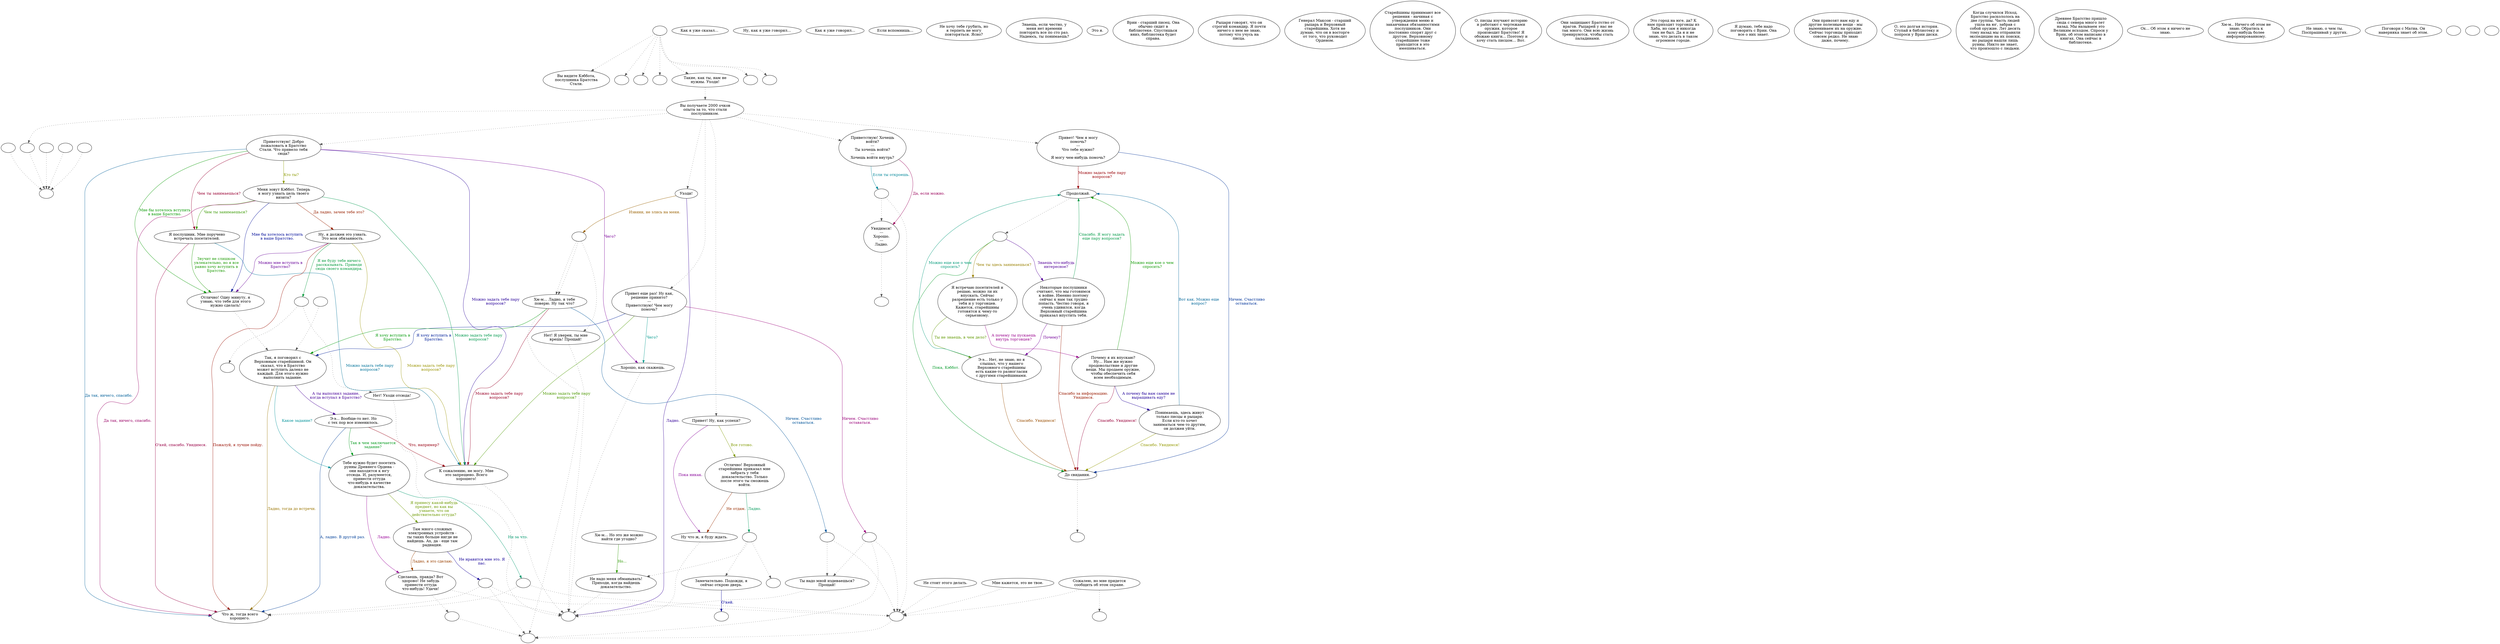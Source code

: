digraph cabbot {
  "start" [style=filled       fillcolor="#FFFFFF"       color="#000000"]
  "start" -> "look_at_p_proc" [style=dotted color="#555555"]
  "start" -> "damage_p_proc" [style=dotted color="#555555"]
  "start" -> "pickup_p_proc" [style=dotted color="#555555"]
  "start" -> "time_p_proc" [style=dotted color="#555555"]
  "start" -> "talk_p_proc" [style=dotted color="#555555"]
  "start" -> "critter_p_proc" [style=dotted color="#555555"]
  "start" -> "destroy_p_proc" [style=dotted color="#555555"]
  "start" [label=""]
  "do_dialogue" [style=filled       fillcolor="#FFFFFF"       color="#000000"]
  "do_dialogue" -> "get_reaction" [style=dotted color="#555555"]
  "do_dialogue" -> "cabbot24" [style=dotted color="#555555"]
  "do_dialogue" -> "cabbot36" [style=dotted color="#555555"]
  "do_dialogue" -> "cabbot33" [style=dotted color="#555555"]
  "do_dialogue" -> "cabbot19" [style=dotted color="#555555"]
  "do_dialogue" -> "cabbot21" [style=dotted color="#555555"]
  "do_dialogue" -> "cabbot01" [style=dotted color="#555555"]
  "do_dialogue" [label="Вы получаете 2000 очков\nопыта за то, что стали\nпослушником."]
  "cabbot01" [style=filled       fillcolor="#FFFFFF"       color="#000000"]
  "cabbot01" [label="Приветствую! Добро\nпожаловать в Братство\nСтали. Что привело тебя\nсюда?"]
  "cabbot01" -> "cabbot17" [label="Можно задать тебе пару\nвопросов?" color="#270099" fontcolor="#270099"]
  "cabbot01" -> "cabbot04" [label="Мне бы хотелось вступить\nв ваше Братство." color="#059900" fontcolor="#059900"]
  "cabbot01" -> "cabbot12" [label="Чем ты занимаешься?" color="#990032" fontcolor="#990032"]
  "cabbot01" -> "cabbot10" [label="Да так, ничего, спасибо." color="#005F99" fontcolor="#005F99"]
  "cabbot01" -> "cabbot02" [label="Кто ты?" color="#8B9900" fontcolor="#8B9900"]
  "cabbot01" -> "cabbot46" [label="Чего?" color="#7A0099" fontcolor="#7A0099"]
  "cabbot02" [style=filled       fillcolor="#FFFFFF"       color="#000000"]
  "cabbot02" [label="Меня зовут Кэббот. Теперь\nя могу узнать цель твоего\nвизита?"]
  "cabbot02" -> "cabbot17" [label="Можно задать тебе пару\nвопросов?" color="#00994D" fontcolor="#00994D"]
  "cabbot02" -> "cabbot16" [label="Да ладно, зачем тебе это?" color="#992100" fontcolor="#992100"]
  "cabbot02" -> "cabbot04" [label="Мне бы хотелось вступить\nв ваше Братство." color="#000C99" fontcolor="#000C99"]
  "cabbot02" -> "cabbot12" [label="Чем ты занимаешься?" color="#389900" fontcolor="#389900"]
  "cabbot02" -> "cabbot10" [label="Да так, ничего, спасибо." color="#990065" fontcolor="#990065"]
  "cabbot04" [style=filled       fillcolor="#FFFFFF"       color="#000000"]
  "cabbot04" -> "cabbot05" [style=dotted color="#555555"]
  "cabbot04" [label="Отлично! Одну минуту, я\nузнаю, что тебе для этого\nнужно сделать!"]
  "cabbot05" [style=filled       fillcolor="#FFFFFF"       color="#000000"]
  "cabbot05" [label="Так, я поговорил с\nВерховным старейшиной. Он\nсказал, что в Братство\nможет вступить далеко не\nкаждый. Для этого нужно\nвыполнить задание."]
  "cabbot05" -> "cabbot06" [label="Какое задание?" color="#009299" fontcolor="#009299"]
  "cabbot05" -> "cabbot10" [label="Ладно, тогда до встречи." color="#997400" fontcolor="#997400"]
  "cabbot05" -> "cabbot05a" [label="А ты выполнял задание,\nкогда вступал в Братство?" color="#470099" fontcolor="#470099"]
  "cabbot05a" [style=filled       fillcolor="#FFFFFF"       color="#000000"]
  "cabbot05a" [label="Э-э... Вообще-то нет. Но\nс тех пор все изменилось."]
  "cabbot05a" -> "cabbot06" [label="Так в чем заключается\nзадание?" color="#00991A" fontcolor="#00991A"]
  "cabbot05a" -> "cabbot17" [label="Что, например?" color="#990012" fontcolor="#990012"]
  "cabbot05a" -> "cabbot10" [label="А, ладно. В другой раз." color="#003F99" fontcolor="#003F99"]
  "cabbot06" [style=filled       fillcolor="#FFFFFF"       color="#000000"]
  "cabbot06" [label="Тебе нужно будет посетить\nруины Древнего Ордена -\nони находятся к югу\nотсюда. И, разумеется,\nпринести оттуда\nчто-нибудь в качестве\nдоказательства."]
  "cabbot06" -> "cabbot07" [label="Я принесу какой-нибудь\nпредмет, но как вы\nузнаете, что он\nдействительно оттуда?" color="#6C9900" fontcolor="#6C9900"]
  "cabbot06" -> "cabbot09" [label="Ладно." color="#990098" fontcolor="#990098"]
  "cabbot06" -> "cabbot06a" [label="Ни за что." color="#00996D" fontcolor="#00996D"]
  "cabbot07" [style=filled       fillcolor="#FFFFFF"       color="#000000"]
  "cabbot07" [label="Там много сложных\nэлектронных устройств -\nты таких больше нигде не\nнайдешь. Ах, да - еще там\nрадиация."]
  "cabbot07" -> "cabbot09" [label="Ладно, я это сделаю." color="#994000" fontcolor="#994000"]
  "cabbot07" -> "cabbot07a" [label="Не нравится мне это. Я\nпас." color="#140099" fontcolor="#140099"]
  "cabbot09" [style=filled       fillcolor="#FFFFFF"       color="#000000"]
  "cabbot09" -> "UpReactLevel" [style=dotted color="#555555"]
  "cabbot09" -> "cabbotx" [style=dotted color="#555555"]
  "cabbot09" [label="Сделаешь, правда? Вот\nздорово! Не забудь\nпринести оттуда\nчто-нибудь! Удачи!"]
  "cabbot10" [style=filled       fillcolor="#FFFFFF"       color="#000000"]
  "cabbot10" [label="Что ж, тогда всего\nхорошего."]
  "cabbot12" [style=filled       fillcolor="#FFFFFF"       color="#000000"]
  "cabbot12" [label="Я послушник. Мне поручено\nвстречать посетителей."]
  "cabbot12" -> "cabbot04" [label="Звучит не слишком\nувлекательно, но я все\nравно хочу вступить в\nБратство." color="#199900" fontcolor="#199900"]
  "cabbot12" -> "cabbot10" [label="О'кей, спасибо. Увидимся." color="#990045" fontcolor="#990045"]
  "cabbot12" -> "cabbot17" [label="Можно задать тебе пару\nвопросов?" color="#007299" fontcolor="#007299"]
  "cabbot16" [style=filled       fillcolor="#FFFFFF"       color="#000000"]
  "cabbot16" [label="Ну, я должен это узнать.\nЭто моя обязанность."]
  "cabbot16" -> "cabbot17" [label="Можно задать тебе пару\nвопросов?" color="#999300" fontcolor="#999300"]
  "cabbot16" -> "cabbot04" [label="Можно мне вступить в\nБратство?" color="#670099" fontcolor="#670099"]
  "cabbot16" -> "cabbot16a" [label="Я не буду тебе ничего\nрассказывать. Приведи\nсюда своего командира." color="#00993A" fontcolor="#00993A"]
  "cabbot16" -> "cabbot10" [label="Пожалуй, я лучше пойду." color="#990D00" fontcolor="#990D00"]
  "cabbot17" [style=filled       fillcolor="#FFFFFF"       color="#000000"]
  "cabbot17" -> "cabbotx" [style=dotted color="#555555"]
  "cabbot17" [label="К сожалению, не могу. Мне\nэто запрещено. Всего\nхорошего!"]
  "cabbot18" [style=filled       fillcolor="#FFFFFF"       color="#000000"]
  "cabbot18" -> "cabbotx" [style=dotted color="#555555"]
  "cabbot18" [label="Нет! Уходи отсюда!"]
  "cabbot19" [style=filled       fillcolor="#FFFFFF"       color="#000000"]
  "cabbot19" [label="Привет еще раз! Ну как,\nрешение принято?\n---\nПриветствую! Чем могу\nпомочь?"]
  "cabbot19" -> "cabbot05" [label="Я хочу вступить в\nБратство." color="#001F99" fontcolor="#001F99"]
  "cabbot19" -> "cabbot17" [label="Можно задать тебе пару\nвопросов?" color="#4C9900" fontcolor="#4C9900"]
  "cabbot19" -> "cabbot19a" [label="Ничем. Счастливо\nоставаться." color="#990079" fontcolor="#990079"]
  "cabbot19" -> "cabbot46" [label="Чего?" color="#00998D" fontcolor="#00998D"]
  "cabbot20" [style=filled       fillcolor="#FFFFFF"       color="#000000"]
  "cabbot20" -> "cabbotx" [style=dotted color="#555555"]
  "cabbot20" [label="Ты надо мной издеваешься?\nПрощай!"]
  "cabbot21" [style=filled       fillcolor="#FFFFFF"       color="#000000"]
  "cabbot21" [label="Уходи!"]
  "cabbot21" -> "cabbot21_1" [label="Извини, не злись на меня." color="#996000" fontcolor="#996000"]
  "cabbot21" -> "cabbotx" [label="Ладно." color="#330099" fontcolor="#330099"]
  "cabbot21_1" [style=filled       fillcolor="#FFFFFF"       color="#000000"]
  "cabbot21_1" -> "cabbot23" [style=dotted color="#555555"]
  "cabbot21_1" -> "cabbot22" [style=dotted color="#555555"]
  "cabbot21_1" -> "cabbot23" [style=dotted color="#555555"]
  "cabbot21_1" [label=""]
  "cabbot22" [style=filled       fillcolor="#FFFFFF"       color="#000000"]
  "cabbot22" -> "cabbotx" [style=dotted color="#555555"]
  "cabbot22" [label="Нет! Я уверен, ты мне\nврешь! Прощай!"]
  "cabbot23" [style=filled       fillcolor="#FFFFFF"       color="#000000"]
  "cabbot23" -> "LevelToReact" [style=dotted color="#555555"]
  "cabbot23" [label="Хм-м... Ладно, я тебе\nповерю. Ну так что?"]
  "cabbot23" -> "cabbot05" [label="Я хочу вступить в\nБратство." color="#009907" fontcolor="#009907"]
  "cabbot23" -> "cabbot17" [label="Можно задать тебе пару\nвопросов?" color="#990026" fontcolor="#990026"]
  "cabbot23" -> "cabbot23a" [label="Ничем. Счастливо\nоставаться." color="#005399" fontcolor="#005399"]
  "cabbot24" [style=filled       fillcolor="#FFFFFF"       color="#000000"]
  "cabbot24" [label="Привет! Ну, как успехи?"]
  "cabbot24" -> "cabbot25" [label="Все готово." color="#7F9900" fontcolor="#7F9900"]
  "cabbot24" -> "cabbot32" [label="Пока никак." color="#860099" fontcolor="#860099"]
  "cabbot25" [style=filled       fillcolor="#FFFFFF"       color="#000000"]
  "cabbot25" [label="Отлично! Верховный\nстарейшина приказал мне\nзабрать у тебя\nдоказательство. Только\nпосле этого ты сможешь\nвойти."]
  "cabbot25" -> "cabbotx3" [label="Ладно." color="#00995A" fontcolor="#00995A"]
  "cabbot25" -> "cabbot32" [label="Не отдам." color="#992D00" fontcolor="#992D00"]
  "cabbot27" [style=filled       fillcolor="#FFFFFF"       color="#000000"]
  "cabbot27" [label="Замечательно. Подожди, я\nсейчас открою дверь."]
  "cabbot27" -> "cabbotopen" [label="О'кей." color="#000099" fontcolor="#000099"]
  "cabbot28" [style=filled       fillcolor="#FFFFFF"       color="#000000"]
  "cabbot28" [label="Хм-м... Но это же можно\nнайти где угодно?"]
  "cabbot28" -> "cabbot31" [label="Но..." color="#2C9900" fontcolor="#2C9900"]
  "cabbot31" [style=filled       fillcolor="#FFFFFF"       color="#000000"]
  "cabbot31" -> "cabbotx" [style=dotted color="#555555"]
  "cabbot31" [label="Не надо меня обманывать!\nПриходи, когда найдешь\nдоказательство."]
  "cabbot32" [style=filled       fillcolor="#FFFFFF"       color="#000000"]
  "cabbot32" -> "cabbotx" [style=dotted color="#555555"]
  "cabbot32" [label="Ну что ж, я буду ждать."]
  "cabbot33" [style=filled       fillcolor="#FFFFFF"       color="#000000"]
  "cabbot33" [label="Приветствую! Хочешь\nвойти?\n---\nТы хочешь войти?\n---\nХочешь войти внутрь?"]
  "cabbot33" -> "cabbot34" [label="Да, если можно." color="#990059" fontcolor="#990059"]
  "cabbot33" -> "cabbot33a" [label="Если ты откроешь." color="#008699" fontcolor="#008699"]
  "cabbot34" [style=filled       fillcolor="#FFFFFF"       color="#000000"]
  "cabbot34" -> "cabbotx6" [style=dotted color="#555555"]
  "cabbot34" [label="Увидимся!\n---\nХорошо.\n---\nЛадно."]
  "cabbot35" [style=filled       fillcolor="#FFFFFF"       color="#000000"]
  "cabbot35" [label=""]
  "cabbot35" -> "cabbot38" [label="Чем ты здесь занимаешься?" color="#998000" fontcolor="#998000"]
  "cabbot35" -> "cabbot42" [label="Знаешь что-нибудь\nинтересное?" color="#530099" fontcolor="#530099"]
  "cabbot35" -> "cabbot37" [label="Пока, Кэббот." color="#009926" fontcolor="#009926"]
  "cabbot36" [style=filled       fillcolor="#FFFFFF"       color="#000000"]
  "cabbot36" [label="Привет! Чем я могу\nпомочь?\n---\nЧто тебе нужно?\n---\nЯ могу чем-нибудь помочь?"]
  "cabbot36" -> "cabbot35a" [label="Можно задать тебе пару\nвопросов?" color="#990006" fontcolor="#990006"]
  "cabbot36" -> "cabbot37" [label="Ничем. Счастливо\nоставаться." color="#003399" fontcolor="#003399"]
  "cabbot37" [style=filled       fillcolor="#FFFFFF"       color="#000000"]
  "cabbot37" -> "cabbotx7" [style=dotted color="#555555"]
  "cabbot37" [label="До свидания."]
  "cabbot38" [style=filled       fillcolor="#FFFFFF"       color="#000000"]
  "cabbot38" [label="Я встречаю посетителей и\nрешаю, можно ли их\nвпускать. Сейчас\nразрешение есть только у\nтебя и у торговцев.\nКажется, старейшины\nготовятся к чему-то\nсерьезному."]
  "cabbot38" -> "cabbot39" [label="Ты не знаешь, в чем дело?" color="#609900" fontcolor="#609900"]
  "cabbot38" -> "cabbot40" [label="А почему ты пускаешь\nвнутрь торговцев?" color="#99008C" fontcolor="#99008C"]
  "cabbot39" [style=filled       fillcolor="#FFFFFF"       color="#000000"]
  "cabbot39" [label="Э-э... Нет, не знаю, но я\nслышал, что у нашего\nВерховного старейшины\nесть какие-то разногласия\nс другими старейшинами."]
  "cabbot39" -> "cabbot35a" [label="Можно еще кое о чем\nспросить?" color="#009979" fontcolor="#009979"]
  "cabbot39" -> "cabbot37" [label="Спасибо. Увидимся!" color="#994D00" fontcolor="#994D00"]
  "cabbot40" [style=filled       fillcolor="#FFFFFF"       color="#000000"]
  "cabbot40" [label="Почему я их впускаю?\nНу... Нам же нужно\nпродовольствие и другие\nвещи. Мы продаем оружие,\nчтобы обеспечить себя\nвсем необходимым."]
  "cabbot40" -> "cabbot41" [label="А почему бы вам самим не\nвыращивать еду?" color="#200099" fontcolor="#200099"]
  "cabbot40" -> "cabbot35a" [label="Можно еще кое о чем\nспросить?" color="#0D9900" fontcolor="#0D9900"]
  "cabbot40" -> "cabbot37" [label="Спасибо. Увидимся!" color="#990039" fontcolor="#990039"]
  "cabbot41" [style=filled       fillcolor="#FFFFFF"       color="#000000"]
  "cabbot41" [label="Понимаешь, здесь живут\nтолько писцы и рыцари.\nЕсли кто-то хочет\nзаниматься чем-то другим,\nон должен уйти."]
  "cabbot41" -> "cabbot35a" [label="Вот как. Можно еще\nвопрос?" color="#006699" fontcolor="#006699"]
  "cabbot41" -> "cabbot37" [label="Спасибо. Увидимся!" color="#939900" fontcolor="#939900"]
  "cabbot42" [style=filled       fillcolor="#FFFFFF"       color="#000000"]
  "cabbot42" [label="Некоторые послушники\nсчитают, что мы готовимся\nк войне. Именно поэтому\nсейчас к нам так трудно\nпопасть. Честно говоря, я\nочень удивился, когда\nВерховный старейшина\nприказал впустить тебя."]
  "cabbot42" -> "cabbot39" [label="Почему?" color="#730099" fontcolor="#730099"]
  "cabbot42" -> "cabbot35a" [label="Спасибо. Я могу задать\nеще пару вопросов?" color="#009946" fontcolor="#009946"]
  "cabbot42" -> "cabbot37" [label="Спасибо за информацию.\nУвидимся." color="#991900" fontcolor="#991900"]
  "cabbot43" [style=filled       fillcolor="#FFFFFF"       color="#000000"]
  "cabbot43" -> "DownReactLevel" [style=dotted color="#555555"]
  "cabbot43" [label="Мне кажется, это не твое."]
  "cabbot44" [style=filled       fillcolor="#FFFFFF"       color="#000000"]
  "cabbot44" -> "DownReactLevel" [style=dotted color="#555555"]
  "cabbot44" -> "cabbotx8" [style=dotted color="#555555"]
  "cabbot44" [label="Сожалею, но мне придется\nсообщить об этом охране."]
  "cabbot45" [style=filled       fillcolor="#FFFFFF"       color="#000000"]
  "cabbot45" -> "DownReactLevel" [style=dotted color="#555555"]
  "cabbot45" [label="Не стоит этого делать."]
  "cabbot46" [style=filled       fillcolor="#FFFFFF"       color="#000000"]
  "cabbot46" -> "cabbotx" [style=dotted color="#555555"]
  "cabbot46" [label="Хорошо, как скажешь."]
  "cabbot47" [style=filled       fillcolor="#FFFFFF"       color="#000000"]
  "cabbot47" [label="Как я уже сказал... "]
  "cabbot48" [style=filled       fillcolor="#FFFFFF"       color="#000000"]
  "cabbot48" [label="Ну, как я уже говорил..."]
  "cabbot06a" [style=filled       fillcolor="#FFFFFF"       color="#000000"]
  "cabbot06a" -> "DownReactLevel" [style=dotted color="#555555"]
  "cabbot06a" -> "cabbot10" [style=dotted color="#555555"]
  "cabbot06a" [label=""]
  "cabbot07a" [style=filled       fillcolor="#FFFFFF"       color="#000000"]
  "cabbot07a" -> "DownReactLevel" [style=dotted color="#555555"]
  "cabbot07a" -> "LevelToReact" [style=dotted color="#555555"]
  "cabbot07a" -> "cabbot10" [style=dotted color="#555555"]
  "cabbot07a" [label=""]
  "cabbot16a" [style=filled       fillcolor="#FFFFFF"       color="#000000"]
  "cabbot16a" -> "BottomReact" [style=dotted color="#555555"]
  "cabbot16a" -> "cabbot18" [style=dotted color="#555555"]
  "cabbot16a" [label=""]
  "cabbot19a" [style=filled       fillcolor="#FFFFFF"       color="#000000"]
  "cabbot19a" -> "DownReactLevel" [style=dotted color="#555555"]
  "cabbot19a" -> "LevelToReact" [style=dotted color="#555555"]
  "cabbot19a" -> "cabbot20" [style=dotted color="#555555"]
  "cabbot19a" [label=""]
  "cabbot23a" [style=filled       fillcolor="#FFFFFF"       color="#000000"]
  "cabbot23a" -> "DownReactLevel" [style=dotted color="#555555"]
  "cabbot23a" -> "cabbot20" [style=dotted color="#555555"]
  "cabbot23a" [label=""]
  "cabbot33a" [style=filled       fillcolor="#FFFFFF"       color="#000000"]
  "cabbot33a" -> "DownReactLevel" [style=dotted color="#555555"]
  "cabbot33a" -> "cabbot34" [style=dotted color="#555555"]
  "cabbot33a" [label=""]
  "cabbotx" [style=filled       fillcolor="#FFFFFF"       color="#000000"]
  "cabbotx" [label=""]
  "cabbotx1" [style=filled       fillcolor="#FFFFFF"       color="#000000"]
  "cabbotx1" -> "cabbot05" [style=dotted color="#555555"]
  "cabbotx1" [label=""]
  "cabbotx3" [style=filled       fillcolor="#FFFFFF"       color="#000000"]
  "cabbotx3" -> "TopReact" [style=dotted color="#555555"]
  "cabbotx3" -> "cabbot27" [style=dotted color="#555555"]
  "cabbotx3" -> "cabbot31" [style=dotted color="#555555"]
  "cabbotx3" [label=""]
  "cabbotx6" [style=filled       fillcolor="#FFFFFF"       color="#000000"]
  "cabbotx6" [label=""]
  "cabbotx7" [style=filled       fillcolor="#FFFFFF"       color="#000000"]
  "cabbotx7" [label=""]
  "cabbotx8" [style=filled       fillcolor="#FFFFFF"       color="#000000"]
  "cabbotx8" [label=""]
  "cabbot35a" [style=filled       fillcolor="#FFFFFF"       color="#000000"]
  "cabbot35a" -> "cabbot35" [style=dotted color="#555555"]
  "cabbot35a" [label="Продолжай."]
  "cabbot49" [style=filled       fillcolor="#FFFFFF"       color="#000000"]
  "cabbot49" [label="Как я уже говорил..."]
  "cabbot50" [style=filled       fillcolor="#FFFFFF"       color="#000000"]
  "cabbot50" [label="Если вспомнишь..."]
  "cabbot51" [style=filled       fillcolor="#FFFFFF"       color="#000000"]
  "cabbot51" [label="Не хочу тебе грубить, но\nя терпеть не могу\nповторяться. Ясно?"]
  "cabbot52" [style=filled       fillcolor="#FFFFFF"       color="#000000"]
  "cabbot52" [label="Знаешь, если честно, у\nменя нет времени\nповторять все по сто раз.\nНадеюсь, ты понимаешь?"]
  "cabbot53" [style=filled       fillcolor="#FFFFFF"       color="#000000"]
  "cabbot53" [label="Это я."]
  "cabbot54" [style=filled       fillcolor="#FFFFFF"       color="#000000"]
  "cabbot54" [label="Врии - старший писец. Она\nобычно сидит в\nбиблиотеке. Спустишься\nвниз, библиотека будет\nсправа."]
  "cabbot55" [style=filled       fillcolor="#FFFFFF"       color="#000000"]
  "cabbot55" [label="Рыцари говорят, что он\nстрогий командир. Я почти\nничего о нем не знаю,\nпотому что учусь на\nписца."]
  "cabbot56" [style=filled       fillcolor="#FFFFFF"       color="#000000"]
  "cabbot56" [label="Генерал Максон - старший\nрыцарь и Верховный\nстарейшина. Хотя не\nдумаю, что он в восторге\nот того, что руководит\nОрденом."]
  "cabbot57" [style=filled       fillcolor="#FFFFFF"       color="#000000"]
  "cabbot57" [label="Старейшины принимают все\nрешения - начиная с\nутверждения меню и\nзаканчивая обязанностями\nпослушников. Они\nпостоянно спорят друг с\nдругом. Верховному\nстарейшине тоже\nприходится в это\nвмешиваться."]
  "cabbot58" [style=filled       fillcolor="#FFFFFF"       color="#000000"]
  "cabbot58" [label="О, писцы изучают историю\nи работают с чертежами\nоружия, которое\nпроизводит Братство! Я\nобожаю книги... Поэтому и\nхочу стать писцом... Вот."]
  "cabbot59" [style=filled       fillcolor="#FFFFFF"       color="#000000"]
  "cabbot59" [label="Они защищают Братство от\nврагов. Рыцарей у нас не\nтак много. Они всю жизнь\nтренируются, чтобы стать\nпаладинами."]
  "cabbot60" [style=filled       fillcolor="#FFFFFF"       color="#000000"]
  "cabbot60" [label="Это город на юге, да? К\nнам приходят торговцы из\nХаба, но сам я никогда\nтам не был. Да я и не\nзнаю, что делать в таком\nогромном городе."]
  "cabbot61" [style=filled       fillcolor="#FFFFFF"       color="#000000"]
  "cabbot61" [label="Я думаю, тебе надо\nпоговорить с Врии. Она\nвсе о них знает."]
  "cabbot62" [style=filled       fillcolor="#FFFFFF"       color="#000000"]
  "cabbot62" [label="Они привозят нам еду и\nдругие полезные вещи - мы\nвымениваем их на оружие.\nСейчас торговцы приходят\nсовсем редко. Не знаю\nдаже, почему."]
  "cabbot63" [style=filled       fillcolor="#FFFFFF"       color="#000000"]
  "cabbot63" [label="О, это долгая история.\nСтупай в библиотеку и\nпопроси у Врии диски."]
  "cabbot64" [style=filled       fillcolor="#FFFFFF"       color="#000000"]
  "cabbot64" [label="Когда случился Исход,\nБратство раскололось на\nдве группы. Часть людей\nушла на юг, забрав с\nсобой оружие. Лет десять\nтому назад мы отправили\nэкспедицию на их поиски,\nно рыцари нашли лишь\nруины. Никто не знает,\nчто произошло с людьми."]
  "cabbot65" [style=filled       fillcolor="#FFFFFF"       color="#000000"]
  "cabbot65" [label="Древнее Братство пришло\nсюда с севера много лет\nназад. Мы называем это\nВеликим исходом. Спроси у\nВрии, об этом написано в\nкнигах. Она сейчас в\nбиблиотеке."]
  "cabbot66" [style=filled       fillcolor="#FFFFFF"       color="#000000"]
  "cabbot66" [label="Ох... Об этом я ничего не\nзнаю."]
  "cabbot67" [style=filled       fillcolor="#FFFFFF"       color="#000000"]
  "cabbot67" [label="Хм-м.. Ничего об этом не\nзнаю. Обратись к\nкому-нибудь более\nинформированному."]
  "cabbot68" [style=filled       fillcolor="#FFFFFF"       color="#000000"]
  "cabbot68" [label="Не знаю, о чем ты.\nПоспрашивай у других."]
  "cabbot69" [style=filled       fillcolor="#FFFFFF"       color="#000000"]
  "cabbot69" [label="Поговори с Матиа. Он\nнаверняка знает об этом."]
  "cabbotend" [style=filled       fillcolor="#FFFFFF"       color="#000000"]
  "cabbotend" [label=""]
  "cabbotopen" [style=filled       fillcolor="#FFFFFF"       color="#000000"]
  "cabbotopen" [label=""]
  "combat" [style=filled       fillcolor="#FFFFFF"       color="#000000"]
  "combat" [label=""]
  "damage_p_proc" [style=filled       fillcolor="#FFFFFF"       color="#000000"]
  "damage_p_proc" [label=""]
  "critter_p_proc" [style=filled       fillcolor="#FFFFFF"       color="#000000"]
  "critter_p_proc" [label=""]
  "pickup_p_proc" [style=filled       fillcolor="#FFFFFF"       color="#000000"]
  "pickup_p_proc" [label=""]
  "talk_p_proc" [style=filled       fillcolor="#FFFFFF"       color="#000000"]
  "talk_p_proc" -> "do_dialogue" [style=dotted color="#555555"]
  "talk_p_proc" [label="Такие, как ты, нам не\nнужны. Уходи!"]
  "destroy_p_proc" [style=filled       fillcolor="#FFFFFF"       color="#000000"]
  "destroy_p_proc" [label=""]
  "look_at_p_proc" [style=filled       fillcolor="#FFFFFF"       color="#000000"]
  "look_at_p_proc" [label="Вы видите Кэббота,\nпослушника Братства\nСтали."]
  "time_p_proc" [style=filled       fillcolor="#FFFFFF"       color="#000000"]
  "time_p_proc" [label=""]
  "get_reaction" [style=filled       fillcolor="#FFFFFF"       color="#000000"]
  "get_reaction" -> "ReactToLevel" [style=dotted color="#555555"]
  "get_reaction" [label=""]
  "ReactToLevel" [style=filled       fillcolor="#FFFFFF"       color="#000000"]
  "ReactToLevel" [label=""]
  "LevelToReact" [style=filled       fillcolor="#FFFFFF"       color="#000000"]
  "LevelToReact" [label=""]
  "UpReact" [style=filled       fillcolor="#FFFFFF"       color="#000000"]
  "UpReact" -> "ReactToLevel" [style=dotted color="#555555"]
  "UpReact" [label=""]
  "DownReact" [style=filled       fillcolor="#FFFFFF"       color="#000000"]
  "DownReact" -> "ReactToLevel" [style=dotted color="#555555"]
  "DownReact" [label=""]
  "BottomReact" [style=filled       fillcolor="#FFFFFF"       color="#000000"]
  "BottomReact" [label=""]
  "TopReact" [style=filled       fillcolor="#FFFFFF"       color="#000000"]
  "TopReact" [label=""]
  "BigUpReact" [style=filled       fillcolor="#FFFFFF"       color="#000000"]
  "BigUpReact" -> "ReactToLevel" [style=dotted color="#555555"]
  "BigUpReact" [label=""]
  "BigDownReact" [style=filled       fillcolor="#FFFFFF"       color="#000000"]
  "BigDownReact" -> "ReactToLevel" [style=dotted color="#555555"]
  "BigDownReact" [label=""]
  "UpReactLevel" [style=filled       fillcolor="#FFFFFF"       color="#000000"]
  "UpReactLevel" -> "LevelToReact" [style=dotted color="#555555"]
  "UpReactLevel" [label=""]
  "DownReactLevel" [style=filled       fillcolor="#FFFFFF"       color="#000000"]
  "DownReactLevel" -> "LevelToReact" [style=dotted color="#555555"]
  "DownReactLevel" [label=""]
  "Goodbyes" [style=filled       fillcolor="#FFFFFF"       color="#000000"]
  "Goodbyes" [label=""]
}